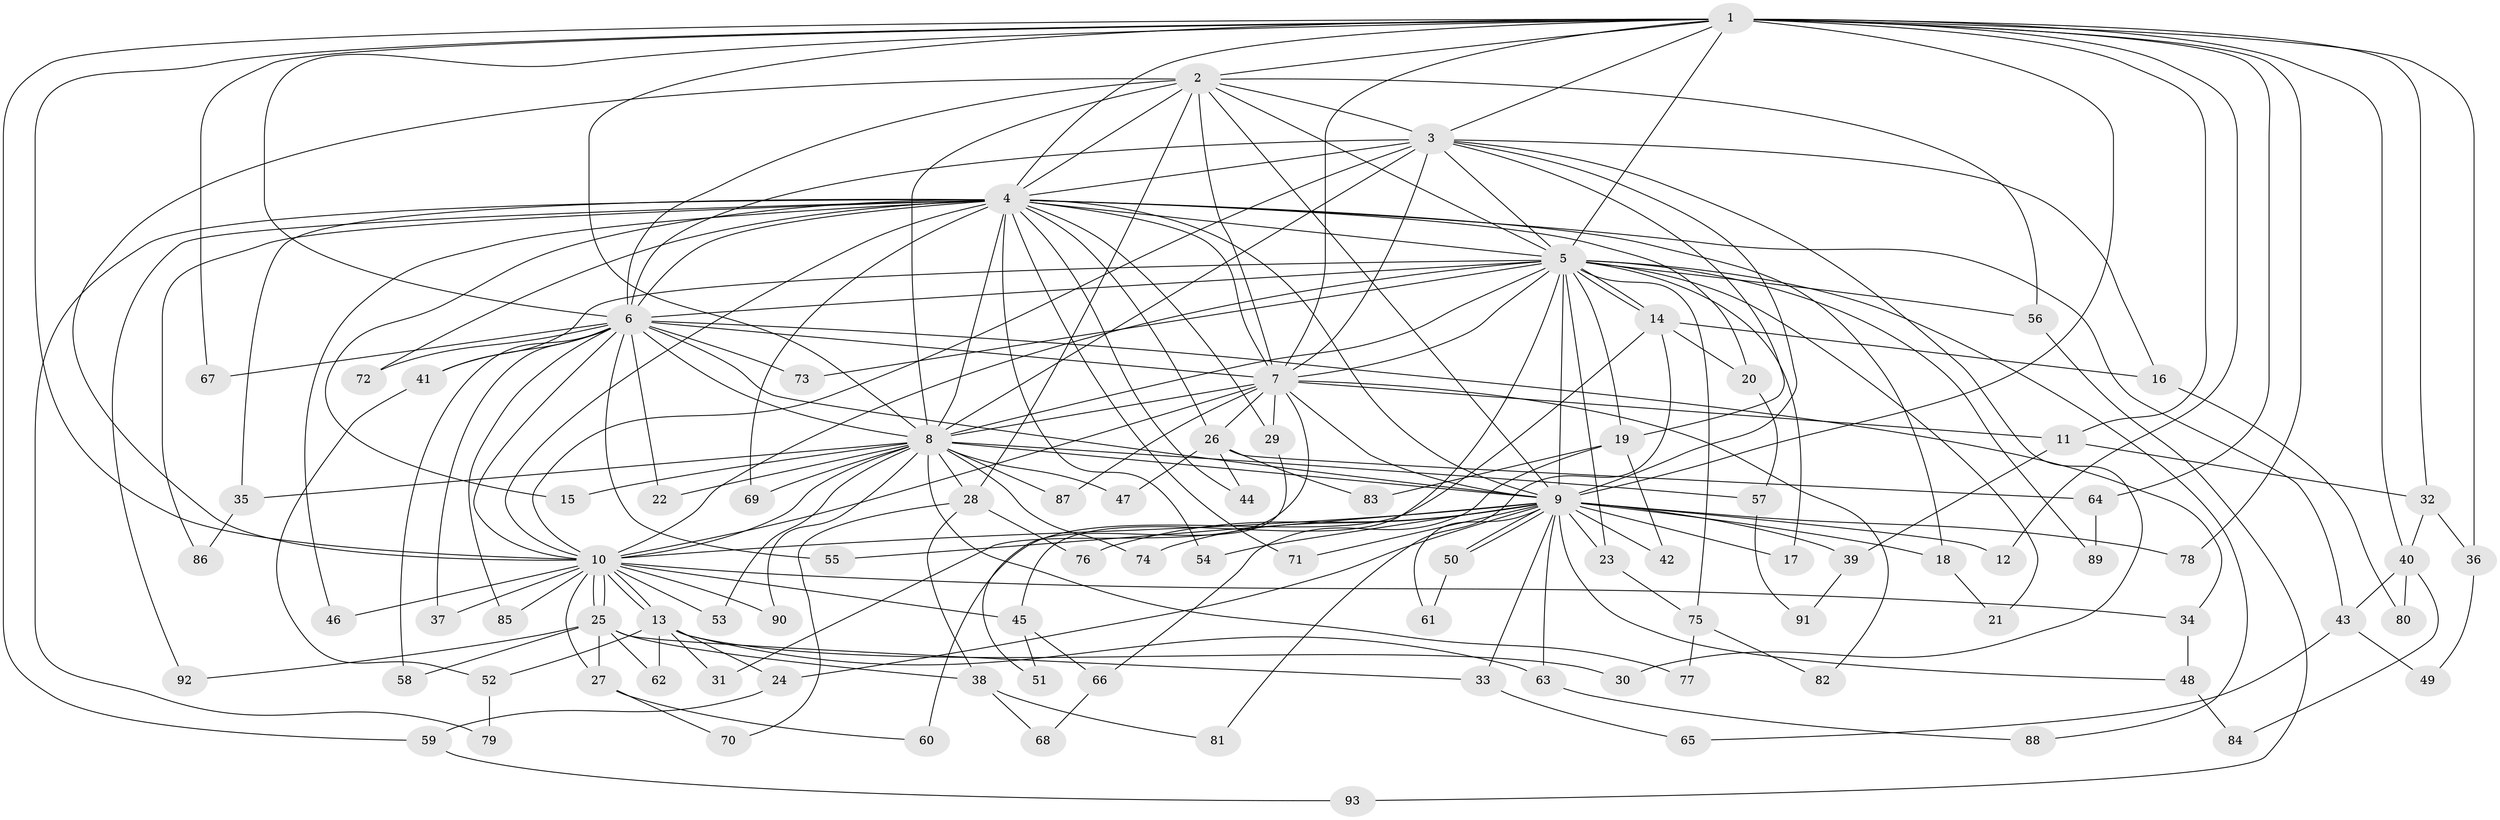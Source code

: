 // coarse degree distribution, {17: 0.014285714285714285, 15: 0.014285714285714285, 10: 0.014285714285714285, 30: 0.014285714285714285, 21: 0.014285714285714285, 16: 0.014285714285714285, 19: 0.014285714285714285, 27: 0.014285714285714285, 5: 0.04285714285714286, 2: 0.4714285714285714, 7: 0.05714285714285714, 3: 0.21428571428571427, 6: 0.014285714285714285, 4: 0.07142857142857142, 1: 0.014285714285714285}
// Generated by graph-tools (version 1.1) at 2025/41/03/06/25 10:41:38]
// undirected, 93 vertices, 211 edges
graph export_dot {
graph [start="1"]
  node [color=gray90,style=filled];
  1;
  2;
  3;
  4;
  5;
  6;
  7;
  8;
  9;
  10;
  11;
  12;
  13;
  14;
  15;
  16;
  17;
  18;
  19;
  20;
  21;
  22;
  23;
  24;
  25;
  26;
  27;
  28;
  29;
  30;
  31;
  32;
  33;
  34;
  35;
  36;
  37;
  38;
  39;
  40;
  41;
  42;
  43;
  44;
  45;
  46;
  47;
  48;
  49;
  50;
  51;
  52;
  53;
  54;
  55;
  56;
  57;
  58;
  59;
  60;
  61;
  62;
  63;
  64;
  65;
  66;
  67;
  68;
  69;
  70;
  71;
  72;
  73;
  74;
  75;
  76;
  77;
  78;
  79;
  80;
  81;
  82;
  83;
  84;
  85;
  86;
  87;
  88;
  89;
  90;
  91;
  92;
  93;
  1 -- 2;
  1 -- 3;
  1 -- 4;
  1 -- 5;
  1 -- 6;
  1 -- 7;
  1 -- 8;
  1 -- 9;
  1 -- 10;
  1 -- 11;
  1 -- 12;
  1 -- 32;
  1 -- 36;
  1 -- 40;
  1 -- 59;
  1 -- 64;
  1 -- 67;
  1 -- 78;
  2 -- 3;
  2 -- 4;
  2 -- 5;
  2 -- 6;
  2 -- 7;
  2 -- 8;
  2 -- 9;
  2 -- 10;
  2 -- 28;
  2 -- 56;
  3 -- 4;
  3 -- 5;
  3 -- 6;
  3 -- 7;
  3 -- 8;
  3 -- 9;
  3 -- 10;
  3 -- 16;
  3 -- 19;
  3 -- 30;
  4 -- 5;
  4 -- 6;
  4 -- 7;
  4 -- 8;
  4 -- 9;
  4 -- 10;
  4 -- 15;
  4 -- 18;
  4 -- 20;
  4 -- 26;
  4 -- 29;
  4 -- 35;
  4 -- 43;
  4 -- 44;
  4 -- 46;
  4 -- 54;
  4 -- 69;
  4 -- 71;
  4 -- 72;
  4 -- 79;
  4 -- 86;
  4 -- 92;
  5 -- 6;
  5 -- 7;
  5 -- 8;
  5 -- 9;
  5 -- 10;
  5 -- 14;
  5 -- 14;
  5 -- 17;
  5 -- 19;
  5 -- 21;
  5 -- 23;
  5 -- 41;
  5 -- 45;
  5 -- 56;
  5 -- 73;
  5 -- 75;
  5 -- 88;
  5 -- 89;
  6 -- 7;
  6 -- 8;
  6 -- 9;
  6 -- 10;
  6 -- 22;
  6 -- 34;
  6 -- 37;
  6 -- 41;
  6 -- 55;
  6 -- 58;
  6 -- 67;
  6 -- 72;
  6 -- 73;
  6 -- 85;
  7 -- 8;
  7 -- 9;
  7 -- 10;
  7 -- 11;
  7 -- 26;
  7 -- 29;
  7 -- 31;
  7 -- 82;
  7 -- 87;
  8 -- 9;
  8 -- 10;
  8 -- 15;
  8 -- 22;
  8 -- 28;
  8 -- 35;
  8 -- 47;
  8 -- 53;
  8 -- 57;
  8 -- 69;
  8 -- 74;
  8 -- 77;
  8 -- 87;
  8 -- 90;
  9 -- 10;
  9 -- 12;
  9 -- 17;
  9 -- 18;
  9 -- 23;
  9 -- 24;
  9 -- 33;
  9 -- 39;
  9 -- 42;
  9 -- 48;
  9 -- 50;
  9 -- 50;
  9 -- 54;
  9 -- 55;
  9 -- 61;
  9 -- 63;
  9 -- 71;
  9 -- 74;
  9 -- 76;
  9 -- 78;
  10 -- 13;
  10 -- 13;
  10 -- 25;
  10 -- 25;
  10 -- 27;
  10 -- 34;
  10 -- 37;
  10 -- 45;
  10 -- 46;
  10 -- 53;
  10 -- 85;
  10 -- 90;
  11 -- 32;
  11 -- 39;
  13 -- 24;
  13 -- 30;
  13 -- 31;
  13 -- 52;
  13 -- 62;
  13 -- 63;
  14 -- 16;
  14 -- 20;
  14 -- 60;
  14 -- 81;
  16 -- 80;
  18 -- 21;
  19 -- 42;
  19 -- 66;
  19 -- 83;
  20 -- 57;
  23 -- 75;
  24 -- 59;
  25 -- 27;
  25 -- 33;
  25 -- 38;
  25 -- 58;
  25 -- 62;
  25 -- 92;
  26 -- 44;
  26 -- 47;
  26 -- 64;
  26 -- 83;
  27 -- 60;
  27 -- 70;
  28 -- 38;
  28 -- 70;
  28 -- 76;
  29 -- 51;
  32 -- 36;
  32 -- 40;
  33 -- 65;
  34 -- 48;
  35 -- 86;
  36 -- 49;
  38 -- 68;
  38 -- 81;
  39 -- 91;
  40 -- 43;
  40 -- 80;
  40 -- 84;
  41 -- 52;
  43 -- 49;
  43 -- 65;
  45 -- 51;
  45 -- 66;
  48 -- 84;
  50 -- 61;
  52 -- 79;
  56 -- 93;
  57 -- 91;
  59 -- 93;
  63 -- 88;
  64 -- 89;
  66 -- 68;
  75 -- 77;
  75 -- 82;
}
